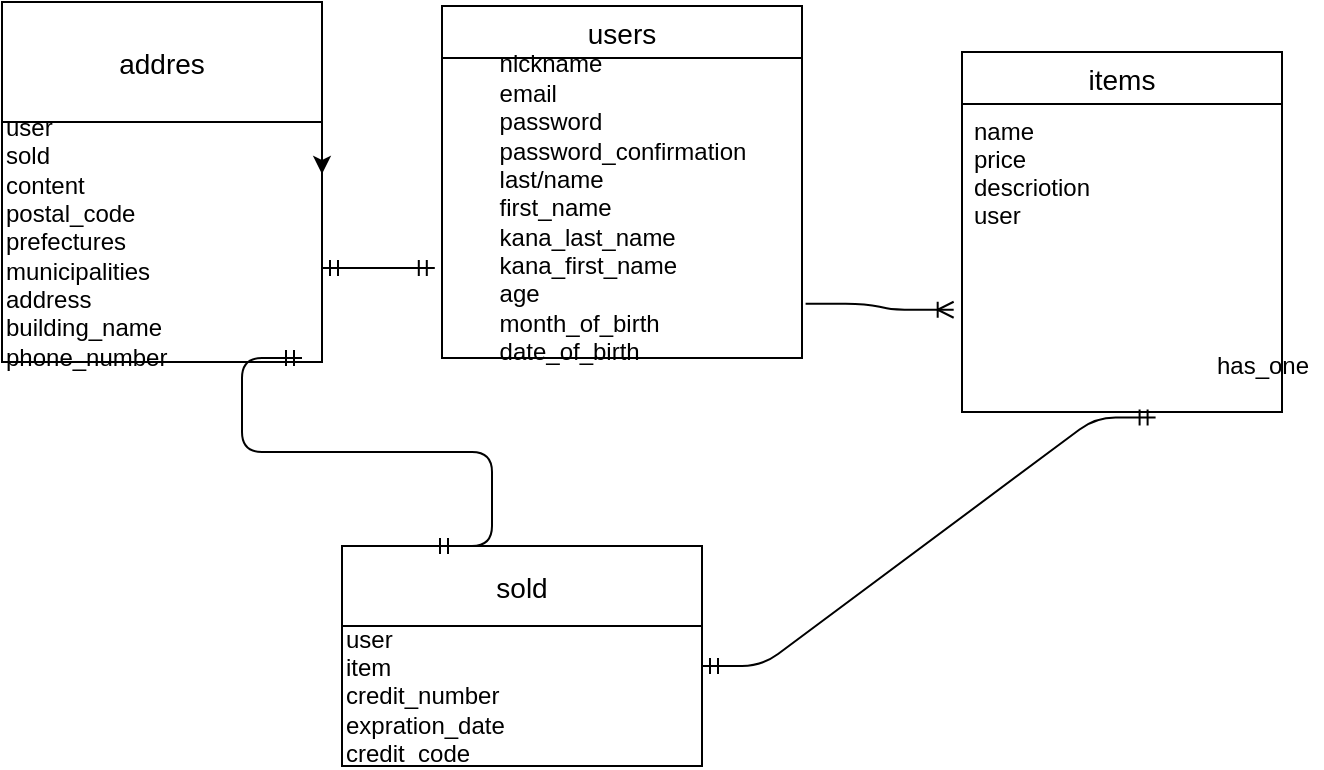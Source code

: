 <mxfile>
    <diagram id="9ZiCEkHV1Ku0HYrWn5Am" name="ページ1">
        <mxGraphModel dx="586" dy="1005" grid="1" gridSize="10" guides="1" tooltips="1" connect="1" arrows="1" fold="1" page="1" pageScale="1" pageWidth="827" pageHeight="1169" math="0" shadow="0">
            <root>
                <mxCell id="0"/>
                <mxCell id="1" parent="0"/>
                <mxCell id="66" value="items" style="swimlane;fontStyle=0;childLayout=stackLayout;horizontal=1;startSize=26;horizontalStack=0;resizeParent=1;resizeParentMax=0;resizeLast=0;collapsible=1;marginBottom=0;align=center;fontSize=14;" vertex="1" parent="1">
                    <mxGeometry x="540" y="483" width="160" height="180" as="geometry"/>
                </mxCell>
                <mxCell id="67" value="name&#10;price&#10;descriotion&#10;user" style="text;strokeColor=none;fillColor=none;spacingLeft=4;spacingRight=4;overflow=hidden;rotatable=0;points=[[0,0.5],[1,0.5]];portConstraint=eastwest;fontSize=12;" vertex="1" parent="66">
                    <mxGeometry y="26" width="160" height="154" as="geometry"/>
                </mxCell>
                <mxCell id="74" value="addres" style="swimlane;fontStyle=0;childLayout=stackLayout;horizontal=1;startSize=60;horizontalStack=0;resizeParent=1;resizeParentMax=0;resizeLast=0;collapsible=1;marginBottom=0;align=center;fontSize=14;" vertex="1" parent="1">
                    <mxGeometry x="60" y="458" width="160" height="180" as="geometry"/>
                </mxCell>
                <mxCell id="122" style="edgeStyle=orthogonalEdgeStyle;rounded=0;orthogonalLoop=1;jettySize=auto;html=1;" edge="1" parent="74">
                    <mxGeometry relative="1" as="geometry">
                        <mxPoint x="160" y="66" as="sourcePoint"/>
                        <mxPoint x="160" y="86" as="targetPoint"/>
                    </mxGeometry>
                </mxCell>
                <mxCell id="124" value="user&lt;br&gt;sold&lt;br&gt;content&lt;br&gt;postal_code&lt;br&gt;prefectures&lt;br&gt;municipalities&lt;br&gt;address&lt;br&gt;building_name&lt;br&gt;phone_number" style="text;html=1;align=left;verticalAlign=middle;resizable=0;points=[];autosize=1;" vertex="1" parent="74">
                    <mxGeometry y="60" width="160" height="120" as="geometry"/>
                </mxCell>
                <mxCell id="78" value="sold" style="swimlane;fontStyle=0;childLayout=stackLayout;horizontal=1;startSize=40;horizontalStack=0;resizeParent=1;resizeParentMax=0;resizeLast=0;collapsible=1;marginBottom=0;align=center;fontSize=14;" vertex="1" parent="1">
                    <mxGeometry x="230" y="730" width="180" height="110" as="geometry"/>
                </mxCell>
                <mxCell id="114" value="user&lt;br&gt;item&lt;br&gt;credit_number&lt;br&gt;expration_date&lt;br&gt;credit_code" style="text;html=1;align=left;verticalAlign=middle;resizable=0;points=[];autosize=1;" vertex="1" parent="78">
                    <mxGeometry y="40" width="180" height="70" as="geometry"/>
                </mxCell>
                <mxCell id="94" value="users" style="swimlane;fontStyle=0;childLayout=stackLayout;horizontal=1;startSize=26;horizontalStack=0;resizeParent=1;resizeParentMax=0;resizeLast=0;collapsible=1;marginBottom=0;align=center;fontSize=14;" vertex="1" parent="1">
                    <mxGeometry x="280" y="460" width="180" height="176" as="geometry"/>
                </mxCell>
                <mxCell id="109" value="&lt;div style=&quot;text-align: left&quot;&gt;&lt;span&gt;nickname&lt;/span&gt;&lt;/div&gt;&lt;div style=&quot;text-align: left&quot;&gt;&lt;span&gt;email&lt;/span&gt;&lt;/div&gt;&lt;div style=&quot;text-align: left&quot;&gt;&lt;span&gt;password&lt;/span&gt;&lt;/div&gt;&lt;div style=&quot;text-align: left&quot;&gt;&lt;span&gt;password_confirmation&lt;/span&gt;&lt;/div&gt;&lt;div style=&quot;text-align: left&quot;&gt;&lt;span&gt;last/name&lt;/span&gt;&lt;/div&gt;&lt;div style=&quot;text-align: left&quot;&gt;&lt;span&gt;first_name&lt;/span&gt;&lt;/div&gt;&lt;div style=&quot;text-align: left&quot;&gt;&lt;span&gt;kana_last_name&lt;/span&gt;&lt;/div&gt;&lt;div style=&quot;text-align: left&quot;&gt;&lt;span&gt;kana_first_name&lt;/span&gt;&lt;/div&gt;&lt;div style=&quot;text-align: left&quot;&gt;&lt;span&gt;age&lt;/span&gt;&lt;/div&gt;&lt;div style=&quot;text-align: left&quot;&gt;&lt;span&gt;month_of_birth&lt;/span&gt;&lt;/div&gt;&lt;div style=&quot;text-align: left&quot;&gt;&lt;span&gt;date_of_birth&lt;/span&gt;&lt;/div&gt;" style="text;html=1;align=center;verticalAlign=middle;resizable=0;points=[];autosize=1;" vertex="1" parent="94">
                    <mxGeometry y="26" width="180" height="150" as="geometry"/>
                </mxCell>
                <mxCell id="104" value="" style="edgeStyle=entityRelationEdgeStyle;fontSize=12;html=1;endArrow=ERoneToMany;exitX=1.01;exitY=0.819;exitDx=0;exitDy=0;exitPerimeter=0;entryX=-0.026;entryY=0.668;entryDx=0;entryDy=0;entryPerimeter=0;" edge="1" parent="1" source="109" target="67">
                    <mxGeometry width="100" height="100" relative="1" as="geometry">
                        <mxPoint x="460" y="706" as="sourcePoint"/>
                        <mxPoint x="530" y="606" as="targetPoint"/>
                    </mxGeometry>
                </mxCell>
                <mxCell id="106" value="has_one" style="text;html=1;align=center;verticalAlign=middle;resizable=0;points=[];autosize=1;" vertex="1" parent="1">
                    <mxGeometry x="660" y="630" width="60" height="20" as="geometry"/>
                </mxCell>
                <mxCell id="113" value="" style="edgeStyle=entityRelationEdgeStyle;fontSize=12;html=1;endArrow=ERmandOne;startArrow=ERmandOne;entryX=0.605;entryY=1.018;entryDx=0;entryDy=0;entryPerimeter=0;" edge="1" parent="1" target="67">
                    <mxGeometry width="100" height="100" relative="1" as="geometry">
                        <mxPoint x="410" y="790" as="sourcePoint"/>
                        <mxPoint x="640" y="840" as="targetPoint"/>
                    </mxGeometry>
                </mxCell>
                <mxCell id="119" value="" style="edgeStyle=entityRelationEdgeStyle;fontSize=12;html=1;endArrow=ERmandOne;startArrow=ERmandOne;entryX=-0.02;entryY=0.7;entryDx=0;entryDy=0;entryPerimeter=0;" edge="1" parent="1" target="109">
                    <mxGeometry width="100" height="100" relative="1" as="geometry">
                        <mxPoint x="220" y="591" as="sourcePoint"/>
                        <mxPoint x="300" y="490" as="targetPoint"/>
                    </mxGeometry>
                </mxCell>
                <mxCell id="120" value="" style="edgeStyle=entityRelationEdgeStyle;fontSize=12;html=1;endArrow=ERmandOne;startArrow=ERmandOne;exitX=0.25;exitY=0;exitDx=0;exitDy=0;" edge="1" parent="1" source="78">
                    <mxGeometry width="100" height="100" relative="1" as="geometry">
                        <mxPoint x="100" y="736" as="sourcePoint"/>
                        <mxPoint x="210" y="636" as="targetPoint"/>
                    </mxGeometry>
                </mxCell>
            </root>
        </mxGraphModel>
    </diagram>
</mxfile>